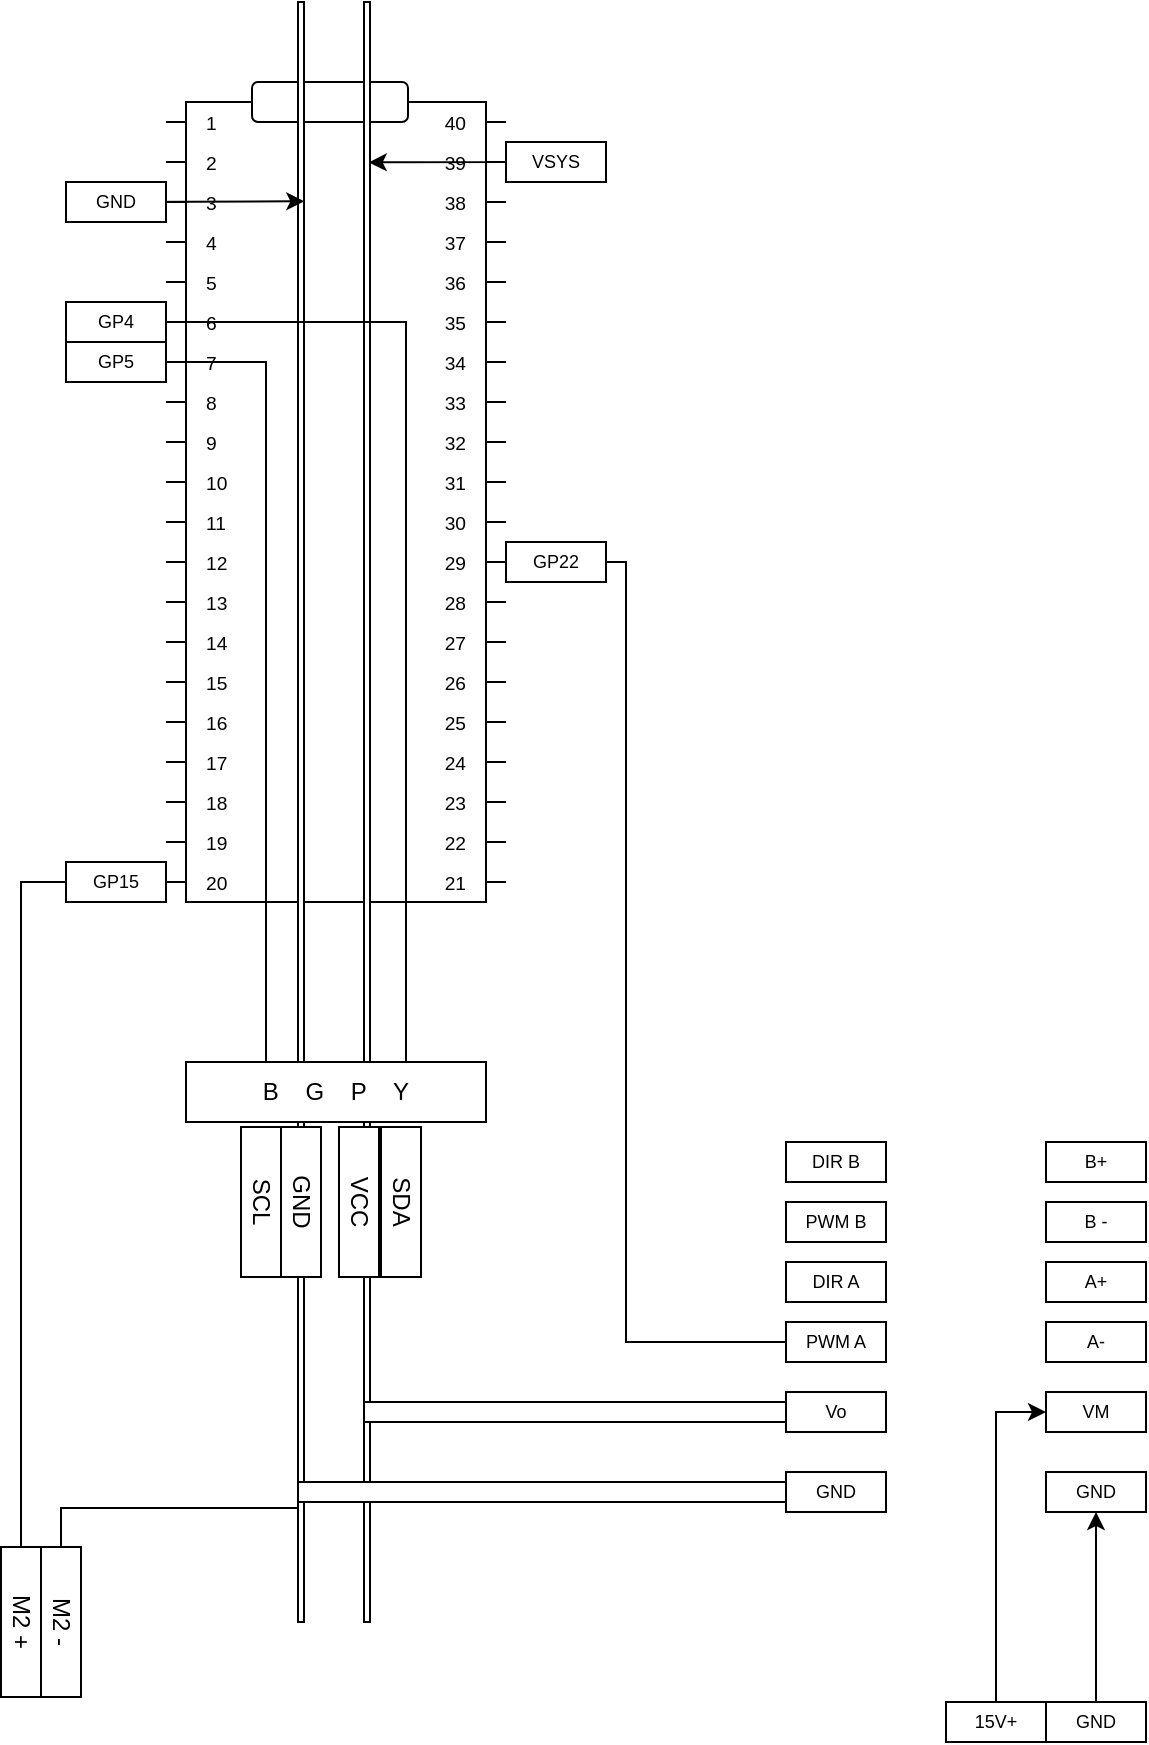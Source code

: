 <mxfile version="28.2.5">
  <diagram name="Page-1" id="I7-i_fVWVzlp9X2Bs--l">
    <mxGraphModel dx="995" dy="974" grid="1" gridSize="10" guides="1" tooltips="1" connect="1" arrows="1" fold="1" page="1" pageScale="1" pageWidth="827" pageHeight="1169" math="0" shadow="0">
      <root>
        <mxCell id="0" />
        <mxCell id="1" parent="0" />
        <mxCell id="7Nwt9cif6mxpC1z_0-2Z-1" value="" style="shadow=0;dashed=0;align=center;html=1;strokeWidth=1;shape=mxgraph.electrical.logic_gates.dual_inline_ic;labelNames=a,b,c,d,e,f,g,h,i,j,k,l,m,n,o,p,q,r,s,t,u,v;whiteSpace=wrap;" vertex="1" parent="1">
          <mxGeometry x="310" y="200" width="170" height="400" as="geometry" />
        </mxCell>
        <mxCell id="7Nwt9cif6mxpC1z_0-2Z-2" value="" style="rounded=1;whiteSpace=wrap;html=1;" vertex="1" parent="1">
          <mxGeometry x="353" y="190" width="78" height="20" as="geometry" />
        </mxCell>
        <mxCell id="7Nwt9cif6mxpC1z_0-2Z-4" value="SCL" style="rounded=0;whiteSpace=wrap;html=1;rotation=90;" vertex="1" parent="1">
          <mxGeometry x="320" y="740" width="75" height="20" as="geometry" />
        </mxCell>
        <mxCell id="7Nwt9cif6mxpC1z_0-2Z-5" value="SDA" style="rounded=0;whiteSpace=wrap;html=1;rotation=90;" vertex="1" parent="1">
          <mxGeometry x="390" y="740" width="75" height="20" as="geometry" />
        </mxCell>
        <mxCell id="7Nwt9cif6mxpC1z_0-2Z-6" value="GP4" style="rounded=0;whiteSpace=wrap;html=1;fontSize=9;" vertex="1" parent="1">
          <mxGeometry x="260" y="300" width="50" height="20" as="geometry" />
        </mxCell>
        <mxCell id="7Nwt9cif6mxpC1z_0-2Z-7" value="GP5" style="rounded=0;whiteSpace=wrap;html=1;fontSize=9;" vertex="1" parent="1">
          <mxGeometry x="260" y="320" width="50" height="20" as="geometry" />
        </mxCell>
        <mxCell id="7Nwt9cif6mxpC1z_0-2Z-8" value="" style="rounded=0;whiteSpace=wrap;html=1;fillColor=light-dark(#FFFFFF,#660000);strokeColor=light-dark(#000000,#660000);" vertex="1" parent="1">
          <mxGeometry x="409" y="150" width="3" height="810" as="geometry" />
        </mxCell>
        <mxCell id="7Nwt9cif6mxpC1z_0-2Z-10" value="VCC" style="rounded=0;whiteSpace=wrap;html=1;rotation=90;" vertex="1" parent="1">
          <mxGeometry x="369" y="740" width="75" height="20" as="geometry" />
        </mxCell>
        <mxCell id="7Nwt9cif6mxpC1z_0-2Z-11" value="" style="rounded=0;whiteSpace=wrap;html=1;fillColor=light-dark(#FFFFFF,#484848);strokeColor=light-dark(#000000,#4A4A4A);" vertex="1" parent="1">
          <mxGeometry x="376" y="150" width="3" height="810" as="geometry" />
        </mxCell>
        <mxCell id="7Nwt9cif6mxpC1z_0-2Z-12" value="B&amp;nbsp; &amp;nbsp; G&amp;nbsp; &amp;nbsp; P&amp;nbsp; &amp;nbsp; Y" style="rounded=0;whiteSpace=wrap;html=1;points=[[0,0,0,0,0],[0,0.25,0,0,0],[0,0.5,0,0,0],[0,0.75,0,0,0],[0,1,0,0,0],[0.25,0,0,0,0],[0.25,1,0,0,0],[0.41,0,0,0,0],[0.5,1,0,0,0],[0.56,0,0,0,0],[0.75,0,0,0,0],[0.75,1,0,0,0],[1,0,0,0,0],[1,0.25,0,0,0],[1,0.5,0,0,0],[1,0.75,0,0,0],[1,1,0,0,0]];" vertex="1" parent="1">
          <mxGeometry x="320" y="680" width="150" height="30" as="geometry" />
        </mxCell>
        <mxCell id="7Nwt9cif6mxpC1z_0-2Z-13" value="GND" style="rounded=0;whiteSpace=wrap;html=1;rotation=90;" vertex="1" parent="1">
          <mxGeometry x="340" y="740" width="75" height="20" as="geometry" />
        </mxCell>
        <mxCell id="7Nwt9cif6mxpC1z_0-2Z-14" value="" style="rounded=0;whiteSpace=wrap;html=1;fillColor=light-dark(#FFFFFF,#660000);strokeColor=light-dark(#000000,#660000);" vertex="1" parent="1">
          <mxGeometry x="409" y="850" width="251" height="10" as="geometry" />
        </mxCell>
        <mxCell id="7Nwt9cif6mxpC1z_0-2Z-15" value="" style="rounded=0;whiteSpace=wrap;html=1;fillColor=light-dark(#FFFFFF,#333333);strokeColor=light-dark(#000000,#333333);" vertex="1" parent="1">
          <mxGeometry x="376" y="890" width="284" height="10" as="geometry" />
        </mxCell>
        <mxCell id="7Nwt9cif6mxpC1z_0-2Z-16" style="edgeStyle=orthogonalEdgeStyle;rounded=0;orthogonalLoop=1;jettySize=auto;html=1;exitX=1;exitY=0.5;exitDx=0;exitDy=0;entryX=0;entryY=0.5;entryDx=0;entryDy=0;endArrow=none;endFill=0;" edge="1" parent="1" source="7Nwt9cif6mxpC1z_0-2Z-17" target="7Nwt9cif6mxpC1z_0-2Z-20">
          <mxGeometry relative="1" as="geometry">
            <Array as="points">
              <mxPoint x="540" y="430" />
              <mxPoint x="540" y="820" />
            </Array>
          </mxGeometry>
        </mxCell>
        <mxCell id="7Nwt9cif6mxpC1z_0-2Z-17" value="GP22" style="rounded=0;whiteSpace=wrap;html=1;fontSize=9;" vertex="1" parent="1">
          <mxGeometry x="480" y="420" width="50" height="20" as="geometry" />
        </mxCell>
        <mxCell id="7Nwt9cif6mxpC1z_0-2Z-18" value="Vo" style="rounded=0;whiteSpace=wrap;html=1;fontSize=9;" vertex="1" parent="1">
          <mxGeometry x="620" y="845" width="50" height="20" as="geometry" />
        </mxCell>
        <mxCell id="7Nwt9cif6mxpC1z_0-2Z-19" value="GND" style="rounded=0;whiteSpace=wrap;html=1;fontSize=9;" vertex="1" parent="1">
          <mxGeometry x="620" y="885" width="50" height="20" as="geometry" />
        </mxCell>
        <mxCell id="7Nwt9cif6mxpC1z_0-2Z-20" value="PWM A" style="rounded=0;whiteSpace=wrap;html=1;fontSize=9;" vertex="1" parent="1">
          <mxGeometry x="620" y="810" width="50" height="20" as="geometry" />
        </mxCell>
        <mxCell id="7Nwt9cif6mxpC1z_0-2Z-21" value="DIR A" style="rounded=0;whiteSpace=wrap;html=1;fontSize=9;" vertex="1" parent="1">
          <mxGeometry x="620" y="780" width="50" height="20" as="geometry" />
        </mxCell>
        <mxCell id="7Nwt9cif6mxpC1z_0-2Z-22" value="" style="group;fontStyle=0" vertex="1" connectable="0" parent="1">
          <mxGeometry x="620" y="720" width="50" height="50" as="geometry" />
        </mxCell>
        <mxCell id="7Nwt9cif6mxpC1z_0-2Z-23" value="" style="group;fontStyle=0" vertex="1" connectable="0" parent="7Nwt9cif6mxpC1z_0-2Z-22">
          <mxGeometry width="50" height="50" as="geometry" />
        </mxCell>
        <mxCell id="7Nwt9cif6mxpC1z_0-2Z-24" value="PWM B" style="rounded=0;whiteSpace=wrap;html=1;fontSize=9;fontStyle=0" vertex="1" parent="7Nwt9cif6mxpC1z_0-2Z-23">
          <mxGeometry y="30" width="50" height="20" as="geometry" />
        </mxCell>
        <mxCell id="7Nwt9cif6mxpC1z_0-2Z-25" value="DIR B" style="rounded=0;whiteSpace=wrap;html=1;fontSize=9;fontStyle=0" vertex="1" parent="7Nwt9cif6mxpC1z_0-2Z-22">
          <mxGeometry width="50" height="20" as="geometry" />
        </mxCell>
        <mxCell id="7Nwt9cif6mxpC1z_0-2Z-26" value="M2 +" style="rounded=0;whiteSpace=wrap;html=1;rotation=90;" vertex="1" parent="1">
          <mxGeometry x="200" y="950" width="75" height="20" as="geometry" />
        </mxCell>
        <mxCell id="7Nwt9cif6mxpC1z_0-2Z-27" value="M2 -" style="rounded=0;whiteSpace=wrap;html=1;rotation=90;" vertex="1" parent="1">
          <mxGeometry x="220" y="950" width="75" height="20" as="geometry" />
        </mxCell>
        <mxCell id="7Nwt9cif6mxpC1z_0-2Z-28" style="edgeStyle=orthogonalEdgeStyle;rounded=0;orthogonalLoop=1;jettySize=auto;html=1;exitX=0;exitY=0.5;exitDx=0;exitDy=0;entryX=0;entryY=0.5;entryDx=0;entryDy=0;endArrow=none;endFill=0;" edge="1" parent="1" source="7Nwt9cif6mxpC1z_0-2Z-29" target="7Nwt9cif6mxpC1z_0-2Z-26">
          <mxGeometry relative="1" as="geometry" />
        </mxCell>
        <mxCell id="7Nwt9cif6mxpC1z_0-2Z-29" value="GP15" style="rounded=0;whiteSpace=wrap;html=1;fontSize=9;" vertex="1" parent="1">
          <mxGeometry x="260" y="580" width="50" height="20" as="geometry" />
        </mxCell>
        <mxCell id="7Nwt9cif6mxpC1z_0-2Z-30" style="edgeStyle=orthogonalEdgeStyle;rounded=0;orthogonalLoop=1;jettySize=auto;html=1;exitX=0;exitY=0.5;exitDx=0;exitDy=0;entryX=0;entryY=1;entryDx=0;entryDy=0;endArrow=none;endFill=0;" edge="1" parent="1" source="7Nwt9cif6mxpC1z_0-2Z-27" target="7Nwt9cif6mxpC1z_0-2Z-15">
          <mxGeometry relative="1" as="geometry">
            <Array as="points">
              <mxPoint x="258" y="903" />
              <mxPoint x="376" y="903" />
            </Array>
          </mxGeometry>
        </mxCell>
        <mxCell id="7Nwt9cif6mxpC1z_0-2Z-31" style="edgeStyle=orthogonalEdgeStyle;rounded=0;orthogonalLoop=1;jettySize=auto;html=1;exitX=1;exitY=0;exitDx=0;exitDy=30;exitPerimeter=0;entryX=0.799;entryY=0.099;entryDx=0;entryDy=0;entryPerimeter=0;" edge="1" parent="1" source="7Nwt9cif6mxpC1z_0-2Z-1" target="7Nwt9cif6mxpC1z_0-2Z-8">
          <mxGeometry relative="1" as="geometry" />
        </mxCell>
        <mxCell id="7Nwt9cif6mxpC1z_0-2Z-32" value="VSYS" style="rounded=0;whiteSpace=wrap;html=1;fontSize=9;" vertex="1" parent="1">
          <mxGeometry x="480" y="220" width="50" height="20" as="geometry" />
        </mxCell>
        <mxCell id="7Nwt9cif6mxpC1z_0-2Z-33" style="edgeStyle=orthogonalEdgeStyle;rounded=0;orthogonalLoop=1;jettySize=auto;html=1;exitX=0;exitY=0;exitDx=0;exitDy=50;exitPerimeter=0;entryX=1.049;entryY=0.123;entryDx=0;entryDy=0;entryPerimeter=0;" edge="1" parent="1" source="7Nwt9cif6mxpC1z_0-2Z-1" target="7Nwt9cif6mxpC1z_0-2Z-11">
          <mxGeometry relative="1" as="geometry" />
        </mxCell>
        <mxCell id="7Nwt9cif6mxpC1z_0-2Z-34" value="GND" style="rounded=0;whiteSpace=wrap;html=1;fontSize=9;" vertex="1" parent="1">
          <mxGeometry x="260" y="240" width="50" height="20" as="geometry" />
        </mxCell>
        <mxCell id="7Nwt9cif6mxpC1z_0-2Z-35" value="VM" style="rounded=0;whiteSpace=wrap;html=1;fontSize=9;" vertex="1" parent="1">
          <mxGeometry x="750" y="845" width="50" height="20" as="geometry" />
        </mxCell>
        <mxCell id="7Nwt9cif6mxpC1z_0-2Z-36" value="GND" style="rounded=0;whiteSpace=wrap;html=1;fontSize=9;" vertex="1" parent="1">
          <mxGeometry x="750" y="885" width="50" height="20" as="geometry" />
        </mxCell>
        <mxCell id="7Nwt9cif6mxpC1z_0-2Z-37" value="A-" style="rounded=0;whiteSpace=wrap;html=1;fontSize=9;" vertex="1" parent="1">
          <mxGeometry x="750" y="810" width="50" height="20" as="geometry" />
        </mxCell>
        <mxCell id="7Nwt9cif6mxpC1z_0-2Z-38" value="A+" style="rounded=0;whiteSpace=wrap;html=1;fontSize=9;" vertex="1" parent="1">
          <mxGeometry x="750" y="780" width="50" height="20" as="geometry" />
        </mxCell>
        <mxCell id="7Nwt9cif6mxpC1z_0-2Z-39" value="" style="group;fontStyle=0" vertex="1" connectable="0" parent="1">
          <mxGeometry x="750" y="720" width="50" height="50" as="geometry" />
        </mxCell>
        <mxCell id="7Nwt9cif6mxpC1z_0-2Z-40" value="" style="group;fontStyle=0" vertex="1" connectable="0" parent="7Nwt9cif6mxpC1z_0-2Z-39">
          <mxGeometry width="50" height="50" as="geometry" />
        </mxCell>
        <mxCell id="7Nwt9cif6mxpC1z_0-2Z-41" value="B -" style="rounded=0;whiteSpace=wrap;html=1;fontSize=9;fontStyle=0" vertex="1" parent="7Nwt9cif6mxpC1z_0-2Z-40">
          <mxGeometry y="30" width="50" height="20" as="geometry" />
        </mxCell>
        <mxCell id="7Nwt9cif6mxpC1z_0-2Z-42" value="B+" style="rounded=0;whiteSpace=wrap;html=1;fontSize=9;fontStyle=0" vertex="1" parent="7Nwt9cif6mxpC1z_0-2Z-39">
          <mxGeometry width="50" height="20" as="geometry" />
        </mxCell>
        <mxCell id="7Nwt9cif6mxpC1z_0-2Z-43" style="edgeStyle=orthogonalEdgeStyle;rounded=0;orthogonalLoop=1;jettySize=auto;html=1;exitX=0.5;exitY=0;exitDx=0;exitDy=0;entryX=0.5;entryY=1;entryDx=0;entryDy=0;" edge="1" parent="1" source="7Nwt9cif6mxpC1z_0-2Z-44" target="7Nwt9cif6mxpC1z_0-2Z-36">
          <mxGeometry relative="1" as="geometry" />
        </mxCell>
        <mxCell id="7Nwt9cif6mxpC1z_0-2Z-44" value="GND" style="rounded=0;whiteSpace=wrap;html=1;fontSize=9;" vertex="1" parent="1">
          <mxGeometry x="750" y="1000" width="50" height="20" as="geometry" />
        </mxCell>
        <mxCell id="7Nwt9cif6mxpC1z_0-2Z-45" style="edgeStyle=orthogonalEdgeStyle;rounded=0;orthogonalLoop=1;jettySize=auto;html=1;exitX=0.5;exitY=0;exitDx=0;exitDy=0;entryX=0;entryY=0.5;entryDx=0;entryDy=0;" edge="1" parent="1" source="7Nwt9cif6mxpC1z_0-2Z-46" target="7Nwt9cif6mxpC1z_0-2Z-35">
          <mxGeometry relative="1" as="geometry" />
        </mxCell>
        <mxCell id="7Nwt9cif6mxpC1z_0-2Z-46" value="15V+" style="rounded=0;whiteSpace=wrap;html=1;fontSize=9;" vertex="1" parent="1">
          <mxGeometry x="700" y="1000" width="50" height="20" as="geometry" />
        </mxCell>
        <mxCell id="7Nwt9cif6mxpC1z_0-2Z-9" style="edgeStyle=orthogonalEdgeStyle;rounded=0;orthogonalLoop=1;jettySize=auto;html=1;exitX=0;exitY=0;exitDx=0;exitDy=110;exitPerimeter=0;entryX=0.75;entryY=0;entryDx=0;entryDy=0;endArrow=none;endFill=0;strokeColor=light-dark(#000000,#0000FF);" edge="1" parent="1" source="7Nwt9cif6mxpC1z_0-2Z-1" target="7Nwt9cif6mxpC1z_0-2Z-12">
          <mxGeometry relative="1" as="geometry">
            <mxPoint x="640" y="670" as="targetPoint" />
            <Array as="points">
              <mxPoint x="430" y="310" />
              <mxPoint x="430" y="680" />
            </Array>
          </mxGeometry>
        </mxCell>
        <mxCell id="7Nwt9cif6mxpC1z_0-2Z-3" style="edgeStyle=orthogonalEdgeStyle;rounded=0;orthogonalLoop=1;jettySize=auto;html=1;exitX=0;exitY=0;exitDx=0;exitDy=130;exitPerimeter=0;entryX=0.25;entryY=0;entryDx=0;entryDy=0;endArrow=none;endFill=0;strokeColor=light-dark(#000000,#FFFF00);" edge="1" parent="1" source="7Nwt9cif6mxpC1z_0-2Z-1" target="7Nwt9cif6mxpC1z_0-2Z-12">
          <mxGeometry relative="1" as="geometry">
            <Array as="points">
              <mxPoint x="360" y="330" />
              <mxPoint x="360" y="680" />
            </Array>
          </mxGeometry>
        </mxCell>
      </root>
    </mxGraphModel>
  </diagram>
</mxfile>
